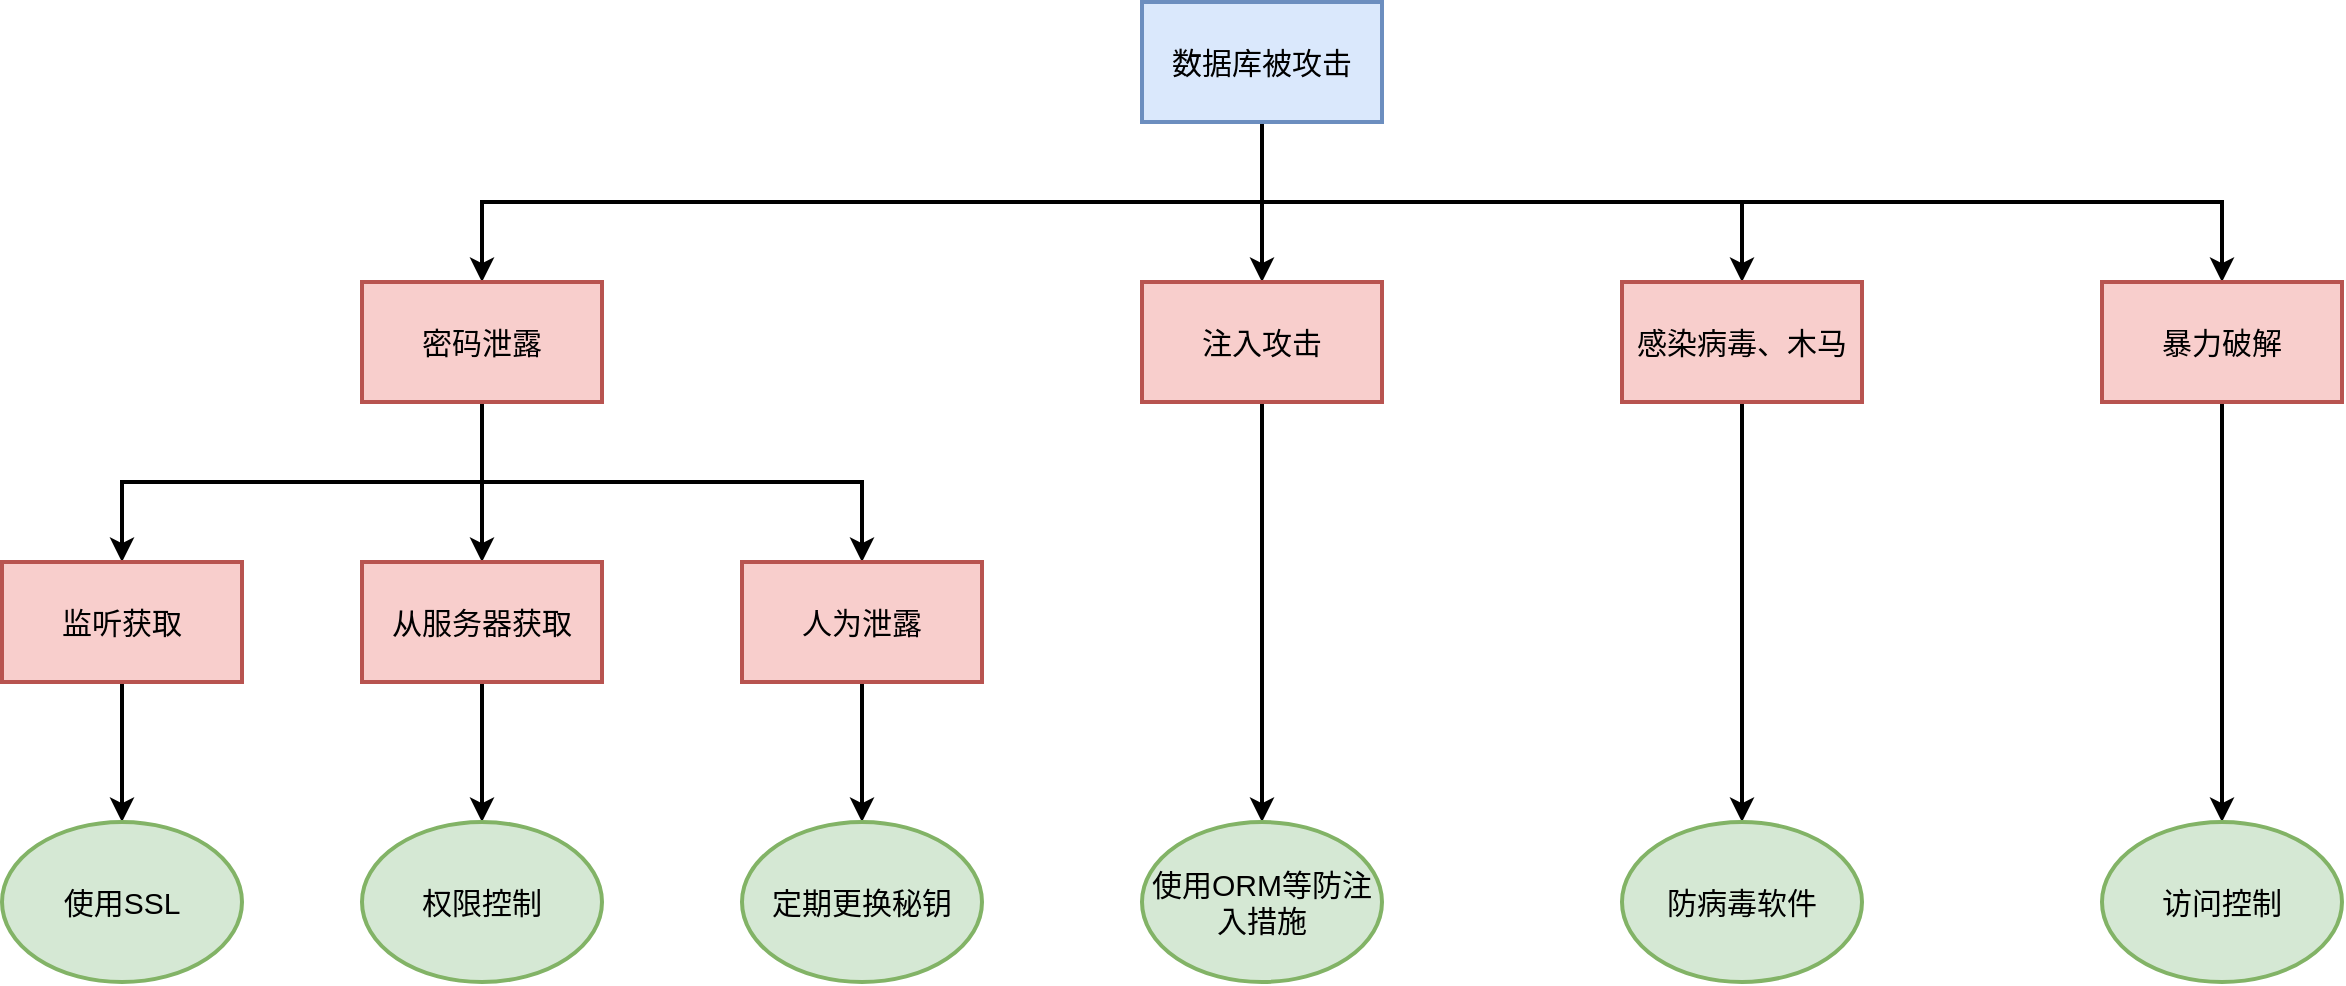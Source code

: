 <mxfile version="17.4.5" type="github">
  <diagram id="N4OyQoG9gi86B9BRlDWT" name="Page-1">
    <mxGraphModel dx="2524" dy="890" grid="1" gridSize="10" guides="1" tooltips="1" connect="1" arrows="1" fold="1" page="1" pageScale="1" pageWidth="827" pageHeight="1169" math="0" shadow="0">
      <root>
        <mxCell id="0" />
        <mxCell id="1" parent="0" />
        <mxCell id="VXMXP6WCEjCw8HBAVPkE-15" style="edgeStyle=orthogonalEdgeStyle;rounded=0;orthogonalLoop=1;jettySize=auto;html=1;exitX=0.5;exitY=1;exitDx=0;exitDy=0;strokeWidth=2;fontSize=15;" edge="1" parent="1" source="VXMXP6WCEjCw8HBAVPkE-1" target="VXMXP6WCEjCw8HBAVPkE-2">
          <mxGeometry relative="1" as="geometry" />
        </mxCell>
        <mxCell id="VXMXP6WCEjCw8HBAVPkE-16" style="edgeStyle=orthogonalEdgeStyle;rounded=0;orthogonalLoop=1;jettySize=auto;html=1;exitX=0.5;exitY=1;exitDx=0;exitDy=0;strokeWidth=2;fontSize=15;" edge="1" parent="1" source="VXMXP6WCEjCw8HBAVPkE-1" target="VXMXP6WCEjCw8HBAVPkE-3">
          <mxGeometry relative="1" as="geometry" />
        </mxCell>
        <mxCell id="VXMXP6WCEjCw8HBAVPkE-17" style="edgeStyle=orthogonalEdgeStyle;rounded=0;orthogonalLoop=1;jettySize=auto;html=1;exitX=0.5;exitY=1;exitDx=0;exitDy=0;strokeWidth=2;fontSize=15;" edge="1" parent="1" source="VXMXP6WCEjCw8HBAVPkE-1" target="VXMXP6WCEjCw8HBAVPkE-4">
          <mxGeometry relative="1" as="geometry" />
        </mxCell>
        <mxCell id="VXMXP6WCEjCw8HBAVPkE-18" style="edgeStyle=orthogonalEdgeStyle;rounded=0;orthogonalLoop=1;jettySize=auto;html=1;exitX=0.5;exitY=1;exitDx=0;exitDy=0;strokeWidth=2;fontSize=15;" edge="1" parent="1" source="VXMXP6WCEjCw8HBAVPkE-1" target="VXMXP6WCEjCw8HBAVPkE-5">
          <mxGeometry relative="1" as="geometry" />
        </mxCell>
        <mxCell id="VXMXP6WCEjCw8HBAVPkE-1" value="数据库被攻击" style="rounded=0;whiteSpace=wrap;html=1;strokeWidth=2;fontSize=15;fillColor=#dae8fc;strokeColor=#6c8ebf;" vertex="1" parent="1">
          <mxGeometry x="350" y="190" width="120" height="60" as="geometry" />
        </mxCell>
        <mxCell id="VXMXP6WCEjCw8HBAVPkE-22" style="edgeStyle=orthogonalEdgeStyle;rounded=0;orthogonalLoop=1;jettySize=auto;html=1;exitX=0.5;exitY=1;exitDx=0;exitDy=0;strokeWidth=2;fontSize=15;" edge="1" parent="1" source="VXMXP6WCEjCw8HBAVPkE-2" target="VXMXP6WCEjCw8HBAVPkE-6">
          <mxGeometry relative="1" as="geometry" />
        </mxCell>
        <mxCell id="VXMXP6WCEjCw8HBAVPkE-23" style="edgeStyle=orthogonalEdgeStyle;rounded=0;orthogonalLoop=1;jettySize=auto;html=1;exitX=0.5;exitY=1;exitDx=0;exitDy=0;strokeWidth=2;fontSize=15;" edge="1" parent="1" source="VXMXP6WCEjCw8HBAVPkE-2" target="VXMXP6WCEjCw8HBAVPkE-7">
          <mxGeometry relative="1" as="geometry" />
        </mxCell>
        <mxCell id="VXMXP6WCEjCw8HBAVPkE-24" style="edgeStyle=orthogonalEdgeStyle;rounded=0;orthogonalLoop=1;jettySize=auto;html=1;exitX=0.5;exitY=1;exitDx=0;exitDy=0;strokeWidth=2;fontSize=15;" edge="1" parent="1" source="VXMXP6WCEjCw8HBAVPkE-2" target="VXMXP6WCEjCw8HBAVPkE-8">
          <mxGeometry relative="1" as="geometry" />
        </mxCell>
        <mxCell id="VXMXP6WCEjCw8HBAVPkE-2" value="密码泄露" style="rounded=0;whiteSpace=wrap;html=1;strokeWidth=2;fontSize=15;" vertex="1" parent="1">
          <mxGeometry x="-40" y="330" width="120" height="60" as="geometry" />
        </mxCell>
        <mxCell id="VXMXP6WCEjCw8HBAVPkE-19" style="edgeStyle=orthogonalEdgeStyle;rounded=0;orthogonalLoop=1;jettySize=auto;html=1;exitX=0.5;exitY=1;exitDx=0;exitDy=0;strokeWidth=2;fontSize=15;" edge="1" parent="1" source="VXMXP6WCEjCw8HBAVPkE-3" target="VXMXP6WCEjCw8HBAVPkE-12">
          <mxGeometry relative="1" as="geometry" />
        </mxCell>
        <mxCell id="VXMXP6WCEjCw8HBAVPkE-3" value="注入攻击" style="rounded=0;whiteSpace=wrap;html=1;strokeWidth=2;fontSize=15;" vertex="1" parent="1">
          <mxGeometry x="350" y="330" width="120" height="60" as="geometry" />
        </mxCell>
        <mxCell id="VXMXP6WCEjCw8HBAVPkE-20" style="edgeStyle=orthogonalEdgeStyle;rounded=0;orthogonalLoop=1;jettySize=auto;html=1;exitX=0.5;exitY=1;exitDx=0;exitDy=0;strokeWidth=2;fontSize=15;" edge="1" parent="1" source="VXMXP6WCEjCw8HBAVPkE-4" target="VXMXP6WCEjCw8HBAVPkE-13">
          <mxGeometry relative="1" as="geometry" />
        </mxCell>
        <mxCell id="VXMXP6WCEjCw8HBAVPkE-4" value="感染病毒、木马" style="rounded=0;whiteSpace=wrap;html=1;strokeWidth=2;fontSize=15;" vertex="1" parent="1">
          <mxGeometry x="590" y="330" width="120" height="60" as="geometry" />
        </mxCell>
        <mxCell id="VXMXP6WCEjCw8HBAVPkE-21" style="edgeStyle=orthogonalEdgeStyle;rounded=0;orthogonalLoop=1;jettySize=auto;html=1;exitX=0.5;exitY=1;exitDx=0;exitDy=0;strokeWidth=2;fontSize=15;" edge="1" parent="1" source="VXMXP6WCEjCw8HBAVPkE-5" target="VXMXP6WCEjCw8HBAVPkE-14">
          <mxGeometry relative="1" as="geometry" />
        </mxCell>
        <mxCell id="VXMXP6WCEjCw8HBAVPkE-5" value="暴力破解" style="rounded=0;whiteSpace=wrap;html=1;strokeWidth=2;fontSize=15;fillColor=#f8cecc;strokeColor=#b85450;" vertex="1" parent="1">
          <mxGeometry x="830" y="330" width="120" height="60" as="geometry" />
        </mxCell>
        <mxCell id="VXMXP6WCEjCw8HBAVPkE-25" style="edgeStyle=orthogonalEdgeStyle;rounded=0;orthogonalLoop=1;jettySize=auto;html=1;exitX=0.5;exitY=1;exitDx=0;exitDy=0;strokeWidth=2;fontSize=15;" edge="1" parent="1" source="VXMXP6WCEjCw8HBAVPkE-6" target="VXMXP6WCEjCw8HBAVPkE-9">
          <mxGeometry relative="1" as="geometry" />
        </mxCell>
        <mxCell id="VXMXP6WCEjCw8HBAVPkE-6" value="监听获取" style="rounded=0;whiteSpace=wrap;html=1;strokeWidth=2;fontSize=15;fillColor=#f8cecc;strokeColor=#b85450;" vertex="1" parent="1">
          <mxGeometry x="-220" y="470" width="120" height="60" as="geometry" />
        </mxCell>
        <mxCell id="VXMXP6WCEjCw8HBAVPkE-26" style="edgeStyle=orthogonalEdgeStyle;rounded=0;orthogonalLoop=1;jettySize=auto;html=1;exitX=0.5;exitY=1;exitDx=0;exitDy=0;strokeWidth=2;fontSize=15;" edge="1" parent="1" source="VXMXP6WCEjCw8HBAVPkE-7" target="VXMXP6WCEjCw8HBAVPkE-10">
          <mxGeometry relative="1" as="geometry" />
        </mxCell>
        <mxCell id="VXMXP6WCEjCw8HBAVPkE-7" value="从服务器获取" style="rounded=0;whiteSpace=wrap;html=1;strokeWidth=2;fontSize=15;fillColor=#f8cecc;strokeColor=#b85450;" vertex="1" parent="1">
          <mxGeometry x="-40" y="470" width="120" height="60" as="geometry" />
        </mxCell>
        <mxCell id="VXMXP6WCEjCw8HBAVPkE-27" style="edgeStyle=orthogonalEdgeStyle;rounded=0;orthogonalLoop=1;jettySize=auto;html=1;exitX=0.5;exitY=1;exitDx=0;exitDy=0;strokeWidth=2;fontSize=15;" edge="1" parent="1" source="VXMXP6WCEjCw8HBAVPkE-8" target="VXMXP6WCEjCw8HBAVPkE-11">
          <mxGeometry relative="1" as="geometry" />
        </mxCell>
        <mxCell id="VXMXP6WCEjCw8HBAVPkE-8" value="人为泄露" style="rounded=0;whiteSpace=wrap;html=1;strokeWidth=2;fontSize=15;fillColor=#f8cecc;strokeColor=#b85450;" vertex="1" parent="1">
          <mxGeometry x="150" y="470" width="120" height="60" as="geometry" />
        </mxCell>
        <mxCell id="VXMXP6WCEjCw8HBAVPkE-9" value="使用SSL" style="ellipse;whiteSpace=wrap;html=1;strokeWidth=2;fontSize=15;fillColor=#d5e8d4;strokeColor=#82b366;" vertex="1" parent="1">
          <mxGeometry x="-220" y="600" width="120" height="80" as="geometry" />
        </mxCell>
        <mxCell id="VXMXP6WCEjCw8HBAVPkE-10" value="权限控制" style="ellipse;whiteSpace=wrap;html=1;strokeWidth=2;fontSize=15;fillColor=#d5e8d4;strokeColor=#82b366;" vertex="1" parent="1">
          <mxGeometry x="-40" y="600" width="120" height="80" as="geometry" />
        </mxCell>
        <mxCell id="VXMXP6WCEjCw8HBAVPkE-11" value="定期更换秘钥" style="ellipse;whiteSpace=wrap;html=1;strokeWidth=2;fontSize=15;fillColor=#d5e8d4;strokeColor=#82b366;" vertex="1" parent="1">
          <mxGeometry x="150" y="600" width="120" height="80" as="geometry" />
        </mxCell>
        <mxCell id="VXMXP6WCEjCw8HBAVPkE-12" value="使用ORM等防注入措施" style="ellipse;whiteSpace=wrap;html=1;strokeWidth=2;fontSize=15;fillColor=#d5e8d4;strokeColor=#82b366;" vertex="1" parent="1">
          <mxGeometry x="350" y="600" width="120" height="80" as="geometry" />
        </mxCell>
        <mxCell id="VXMXP6WCEjCw8HBAVPkE-13" value="防病毒软件" style="ellipse;whiteSpace=wrap;html=1;strokeWidth=2;fontSize=15;fillColor=#d5e8d4;strokeColor=#82b366;" vertex="1" parent="1">
          <mxGeometry x="590" y="600" width="120" height="80" as="geometry" />
        </mxCell>
        <mxCell id="VXMXP6WCEjCw8HBAVPkE-14" value="访问控制" style="ellipse;whiteSpace=wrap;html=1;strokeWidth=2;fontSize=15;fillColor=#d5e8d4;strokeColor=#82b366;" vertex="1" parent="1">
          <mxGeometry x="830" y="600" width="120" height="80" as="geometry" />
        </mxCell>
        <mxCell id="VXMXP6WCEjCw8HBAVPkE-28" value="密码泄露" style="rounded=0;whiteSpace=wrap;html=1;strokeWidth=2;fontSize=15;" vertex="1" parent="1">
          <mxGeometry x="-40" y="330" width="120" height="60" as="geometry" />
        </mxCell>
        <mxCell id="VXMXP6WCEjCw8HBAVPkE-29" value="注入攻击" style="rounded=0;whiteSpace=wrap;html=1;strokeWidth=2;fontSize=15;" vertex="1" parent="1">
          <mxGeometry x="350" y="330" width="120" height="60" as="geometry" />
        </mxCell>
        <mxCell id="VXMXP6WCEjCw8HBAVPkE-30" value="密码泄露" style="rounded=0;whiteSpace=wrap;html=1;strokeWidth=2;fontSize=15;fillColor=#f8cecc;strokeColor=#b85450;" vertex="1" parent="1">
          <mxGeometry x="-40" y="330" width="120" height="60" as="geometry" />
        </mxCell>
        <mxCell id="VXMXP6WCEjCw8HBAVPkE-31" value="注入攻击" style="rounded=0;whiteSpace=wrap;html=1;strokeWidth=2;fontSize=15;fillColor=#f8cecc;strokeColor=#b85450;" vertex="1" parent="1">
          <mxGeometry x="350" y="330" width="120" height="60" as="geometry" />
        </mxCell>
        <mxCell id="VXMXP6WCEjCw8HBAVPkE-32" value="感染病毒、木马" style="rounded=0;whiteSpace=wrap;html=1;strokeWidth=2;fontSize=15;fillColor=#f8cecc;strokeColor=#b85450;" vertex="1" parent="1">
          <mxGeometry x="590" y="330" width="120" height="60" as="geometry" />
        </mxCell>
      </root>
    </mxGraphModel>
  </diagram>
</mxfile>
